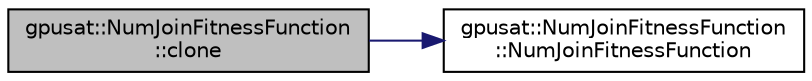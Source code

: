 digraph "gpusat::NumJoinFitnessFunction::clone"
{
 // INTERACTIVE_SVG=YES
 // LATEX_PDF_SIZE
  edge [fontname="Helvetica",fontsize="10",labelfontname="Helvetica",labelfontsize="10"];
  node [fontname="Helvetica",fontsize="10",shape=record];
  rankdir="LR";
  Node1 [label="gpusat::NumJoinFitnessFunction\l::clone",height=0.2,width=0.4,color="black", fillcolor="grey75", style="filled", fontcolor="black",tooltip=" "];
  Node1 -> Node2 [color="midnightblue",fontsize="10",style="solid",fontname="Helvetica"];
  Node2 [label="gpusat::NumJoinFitnessFunction\l::NumJoinFitnessFunction",height=0.2,width=0.4,color="black", fillcolor="white", style="filled",URL="$classgpusat_1_1_num_join_fitness_function.html#ab7c9aca4494c2eb6adbcba11cbe4cfad",tooltip=" "];
}
